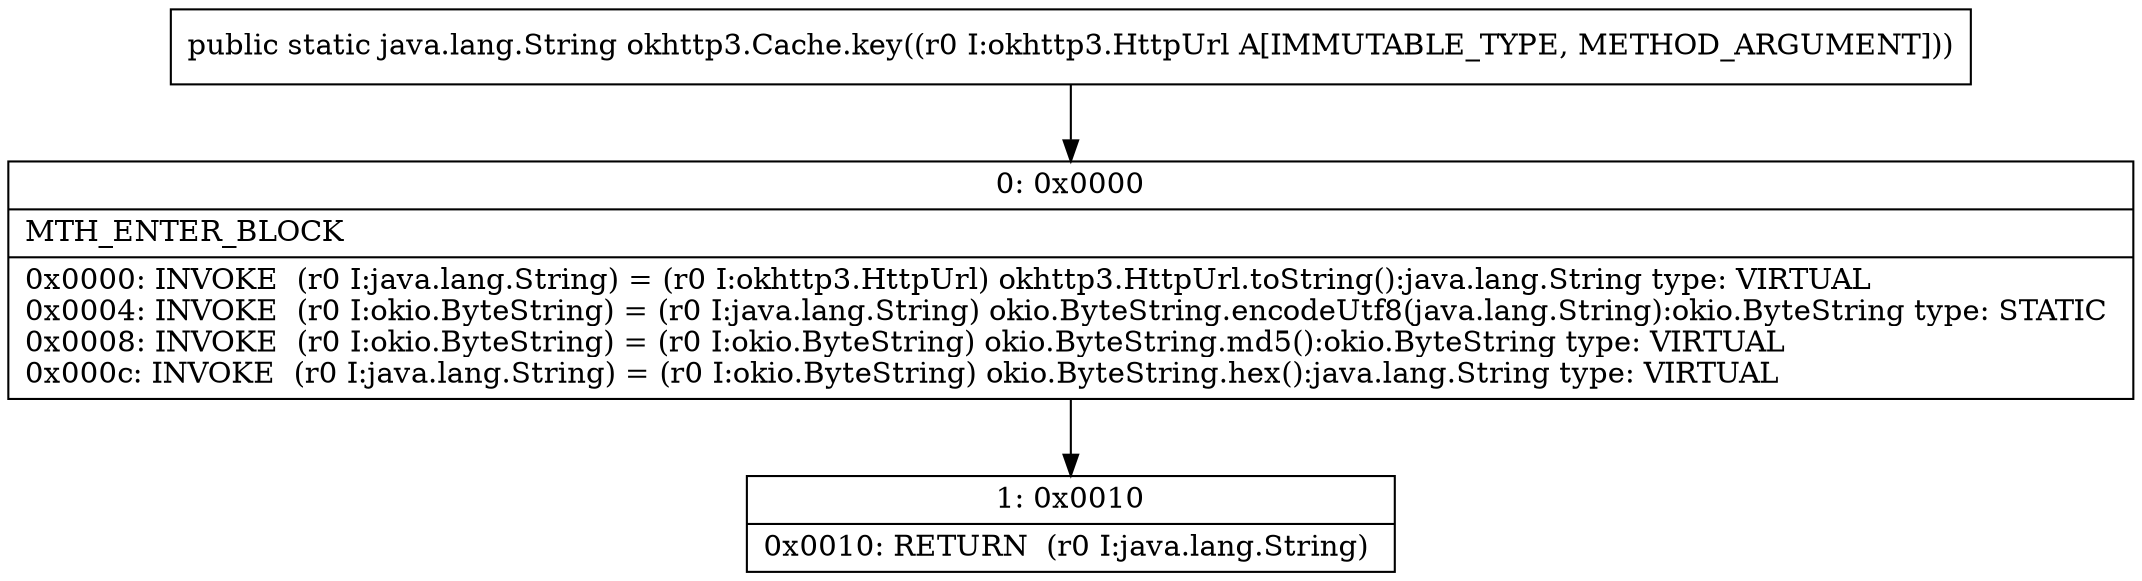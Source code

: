 digraph "CFG forokhttp3.Cache.key(Lokhttp3\/HttpUrl;)Ljava\/lang\/String;" {
Node_0 [shape=record,label="{0\:\ 0x0000|MTH_ENTER_BLOCK\l|0x0000: INVOKE  (r0 I:java.lang.String) = (r0 I:okhttp3.HttpUrl) okhttp3.HttpUrl.toString():java.lang.String type: VIRTUAL \l0x0004: INVOKE  (r0 I:okio.ByteString) = (r0 I:java.lang.String) okio.ByteString.encodeUtf8(java.lang.String):okio.ByteString type: STATIC \l0x0008: INVOKE  (r0 I:okio.ByteString) = (r0 I:okio.ByteString) okio.ByteString.md5():okio.ByteString type: VIRTUAL \l0x000c: INVOKE  (r0 I:java.lang.String) = (r0 I:okio.ByteString) okio.ByteString.hex():java.lang.String type: VIRTUAL \l}"];
Node_1 [shape=record,label="{1\:\ 0x0010|0x0010: RETURN  (r0 I:java.lang.String) \l}"];
MethodNode[shape=record,label="{public static java.lang.String okhttp3.Cache.key((r0 I:okhttp3.HttpUrl A[IMMUTABLE_TYPE, METHOD_ARGUMENT])) }"];
MethodNode -> Node_0;
Node_0 -> Node_1;
}

